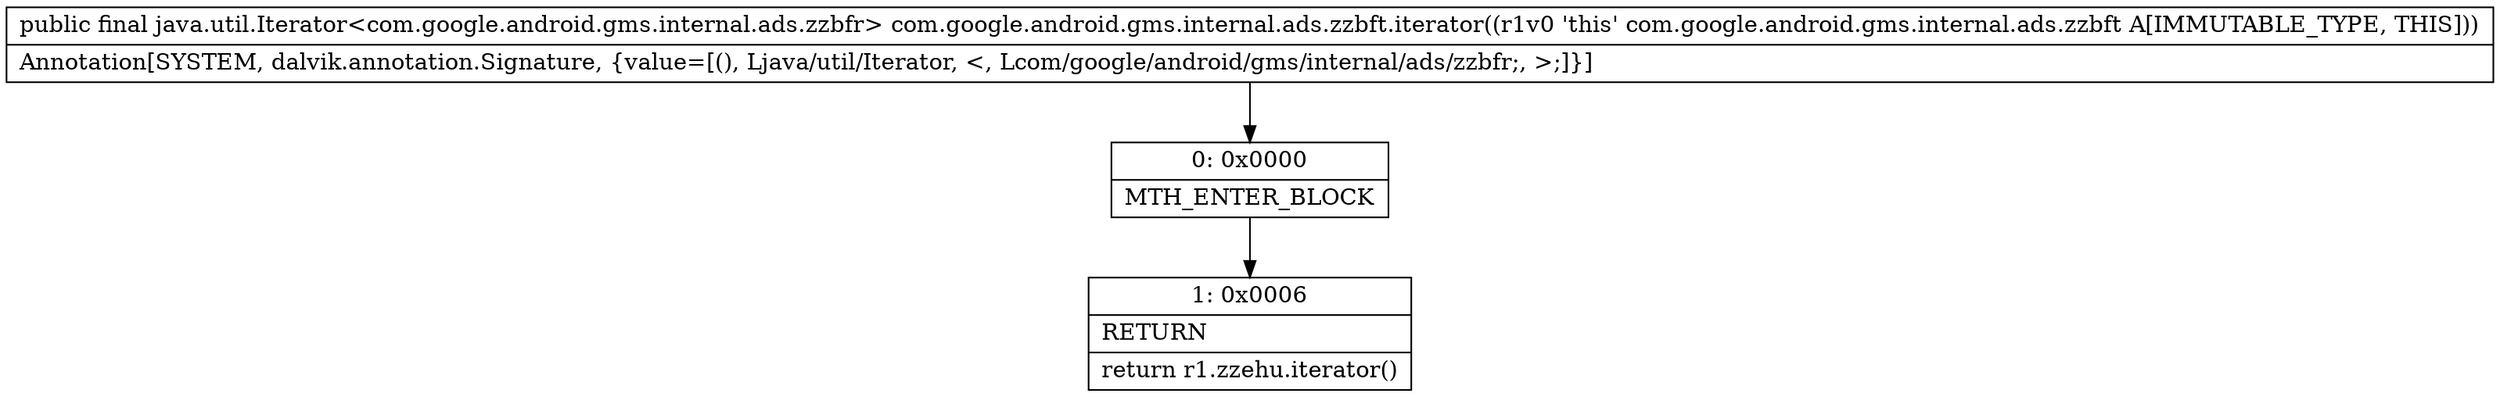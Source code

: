 digraph "CFG forcom.google.android.gms.internal.ads.zzbft.iterator()Ljava\/util\/Iterator;" {
Node_0 [shape=record,label="{0\:\ 0x0000|MTH_ENTER_BLOCK\l}"];
Node_1 [shape=record,label="{1\:\ 0x0006|RETURN\l|return r1.zzehu.iterator()\l}"];
MethodNode[shape=record,label="{public final java.util.Iterator\<com.google.android.gms.internal.ads.zzbfr\> com.google.android.gms.internal.ads.zzbft.iterator((r1v0 'this' com.google.android.gms.internal.ads.zzbft A[IMMUTABLE_TYPE, THIS]))  | Annotation[SYSTEM, dalvik.annotation.Signature, \{value=[(), Ljava\/util\/Iterator, \<, Lcom\/google\/android\/gms\/internal\/ads\/zzbfr;, \>;]\}]\l}"];
MethodNode -> Node_0;
Node_0 -> Node_1;
}

